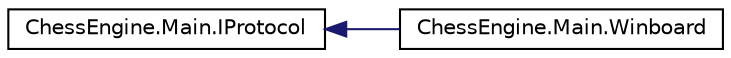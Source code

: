 digraph G
{
  edge [fontname="Helvetica",fontsize="10",labelfontname="Helvetica",labelfontsize="10"];
  node [fontname="Helvetica",fontsize="10",shape=record];
  rankdir=LR;
  Node1 [label="ChessEngine.Main.IProtocol",height=0.2,width=0.4,color="black", fillcolor="white", style="filled",URL="$interface_chess_engine_1_1_main_1_1_i_protocol.html"];
  Node1 -> Node2 [dir=back,color="midnightblue",fontsize="10",style="solid",fontname="Helvetica"];
  Node2 [label="ChessEngine.Main.Winboard",height=0.2,width=0.4,color="black", fillcolor="white", style="filled",URL="$class_chess_engine_1_1_main_1_1_winboard.html"];
}
